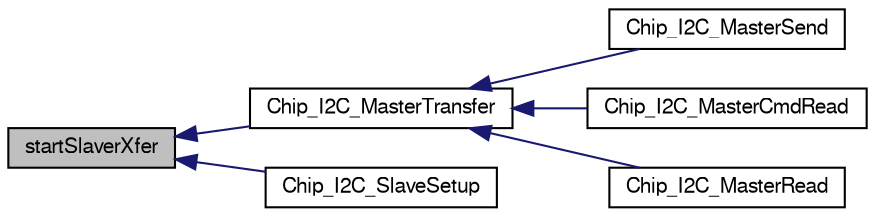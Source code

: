 digraph "startSlaverXfer"
{
  edge [fontname="FreeSans",fontsize="10",labelfontname="FreeSans",labelfontsize="10"];
  node [fontname="FreeSans",fontsize="10",shape=record];
  rankdir="LR";
  Node1 [label="startSlaverXfer",height=0.2,width=0.4,color="black", fillcolor="grey75", style="filled", fontcolor="black"];
  Node1 -> Node2 [dir="back",color="midnightblue",fontsize="10",style="solid"];
  Node2 [label="Chip_I2C_MasterTransfer",height=0.2,width=0.4,color="black", fillcolor="white", style="filled",URL="$group__I2C__17XX__40XX.html#ga5f89391d66048894f4365d3b2b7df267",tooltip="Transmit and Receive data in master mode. "];
  Node2 -> Node3 [dir="back",color="midnightblue",fontsize="10",style="solid"];
  Node3 [label="Chip_I2C_MasterSend",height=0.2,width=0.4,color="black", fillcolor="white", style="filled",URL="$group__I2C__17XX__40XX.html#ga9ff549bdb526786d313c141b11cab43e",tooltip="Transmit data to I2C slave using I2C Master mode. "];
  Node2 -> Node4 [dir="back",color="midnightblue",fontsize="10",style="solid"];
  Node4 [label="Chip_I2C_MasterCmdRead",height=0.2,width=0.4,color="black", fillcolor="white", style="filled",URL="$group__I2C__17XX__40XX.html#ga4a875b456dfe68acbe8ce1fc74d88bd3",tooltip="Transfer a command to slave and receive data from slave after a repeated start. "];
  Node2 -> Node5 [dir="back",color="midnightblue",fontsize="10",style="solid"];
  Node5 [label="Chip_I2C_MasterRead",height=0.2,width=0.4,color="black", fillcolor="white", style="filled",URL="$group__I2C__17XX__40XX.html#gae816049843eb162c803b5058ebd9a25c",tooltip="Set function that must handle I2C events. "];
  Node1 -> Node6 [dir="back",color="midnightblue",fontsize="10",style="solid"];
  Node6 [label="Chip_I2C_SlaveSetup",height=0.2,width=0.4,color="black", fillcolor="white", style="filled",URL="$group__I2C__17XX__40XX.html#gaf6ea40668dde26e406f76ff3ddeda527",tooltip="Setup a slave I2C device. "];
}
